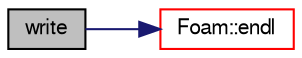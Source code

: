 digraph "write"
{
  bgcolor="transparent";
  edge [fontname="FreeSans",fontsize="10",labelfontname="FreeSans",labelfontsize="10"];
  node [fontname="FreeSans",fontsize="10",shape=record];
  rankdir="LR";
  Node1096 [label="write",height=0.2,width=0.4,color="black", fillcolor="grey75", style="filled", fontcolor="black"];
  Node1096 -> Node1097 [color="midnightblue",fontsize="10",style="solid",fontname="FreeSans"];
  Node1097 [label="Foam::endl",height=0.2,width=0.4,color="red",URL="$a21124.html#a2db8fe02a0d3909e9351bb4275b23ce4",tooltip="Add newline and flush stream. "];
}
